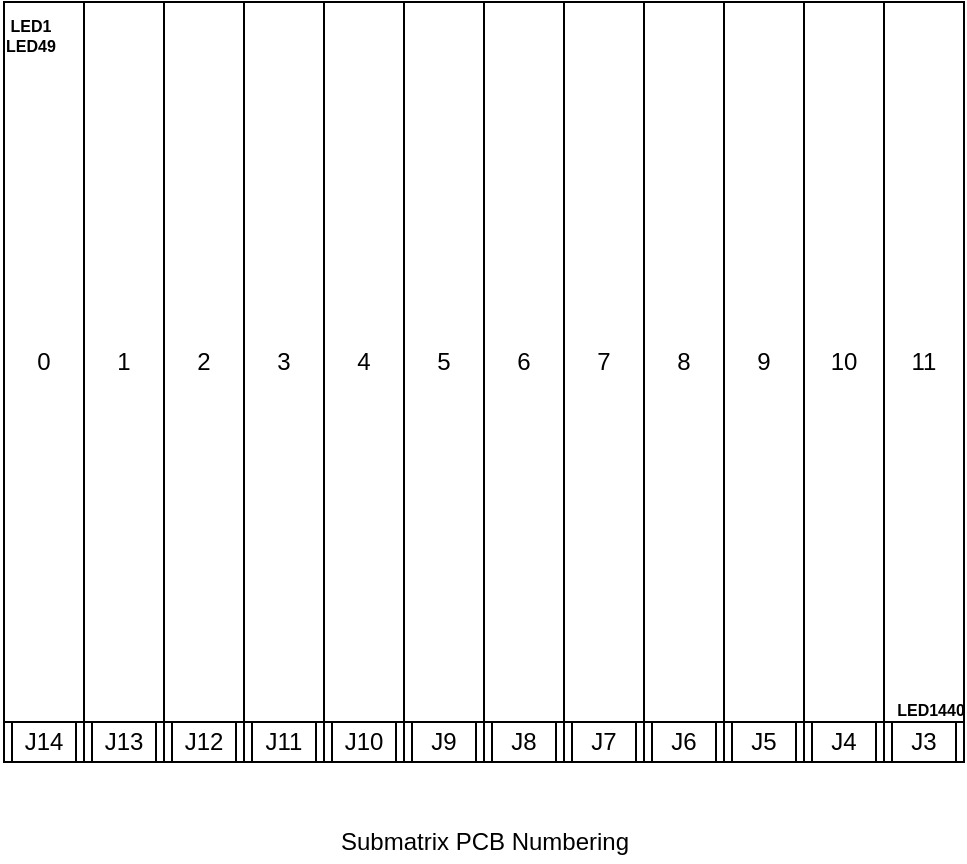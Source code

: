 <mxfile version="16.5.1" type="device" pages="3"><diagram id="vRNWRCCzem69gLxrjexw" name="Submatrix PCB numbering on Matrix"><mxGraphModel dx="759" dy="597" grid="1" gridSize="10" guides="1" tooltips="1" connect="1" arrows="1" fold="1" page="1" pageScale="1" pageWidth="850" pageHeight="1100" math="0" shadow="0"><root><mxCell id="0"/><mxCell id="1" parent="0"/><mxCell id="jeUgg8cYvr-olW6OJVfU-1" value="1" style="rounded=0;whiteSpace=wrap;html=1;" parent="1" vertex="1"><mxGeometry x="160" y="80" width="40" height="360" as="geometry"/></mxCell><mxCell id="jeUgg8cYvr-olW6OJVfU-2" value="2" style="rounded=0;whiteSpace=wrap;html=1;" parent="1" vertex="1"><mxGeometry x="200" y="80" width="40" height="360" as="geometry"/></mxCell><mxCell id="jeUgg8cYvr-olW6OJVfU-3" value="3" style="rounded=0;whiteSpace=wrap;html=1;" parent="1" vertex="1"><mxGeometry x="240" y="80" width="40" height="360" as="geometry"/></mxCell><mxCell id="jeUgg8cYvr-olW6OJVfU-4" value="4" style="rounded=0;whiteSpace=wrap;html=1;" parent="1" vertex="1"><mxGeometry x="280" y="80" width="40" height="360" as="geometry"/></mxCell><mxCell id="jeUgg8cYvr-olW6OJVfU-5" value="5" style="rounded=0;whiteSpace=wrap;html=1;" parent="1" vertex="1"><mxGeometry x="320" y="80" width="40" height="360" as="geometry"/></mxCell><mxCell id="jeUgg8cYvr-olW6OJVfU-6" value="6" style="rounded=0;whiteSpace=wrap;html=1;" parent="1" vertex="1"><mxGeometry x="360" y="80" width="40" height="360" as="geometry"/></mxCell><mxCell id="jeUgg8cYvr-olW6OJVfU-7" value="7" style="rounded=0;whiteSpace=wrap;html=1;" parent="1" vertex="1"><mxGeometry x="400" y="80" width="40" height="360" as="geometry"/></mxCell><mxCell id="jeUgg8cYvr-olW6OJVfU-8" value="8" style="rounded=0;whiteSpace=wrap;html=1;" parent="1" vertex="1"><mxGeometry x="440" y="80" width="40" height="360" as="geometry"/></mxCell><mxCell id="jeUgg8cYvr-olW6OJVfU-9" value="9" style="rounded=0;whiteSpace=wrap;html=1;" parent="1" vertex="1"><mxGeometry x="480" y="80" width="40" height="360" as="geometry"/></mxCell><mxCell id="jeUgg8cYvr-olW6OJVfU-10" value="10" style="rounded=0;whiteSpace=wrap;html=1;" parent="1" vertex="1"><mxGeometry x="520" y="80" width="40" height="360" as="geometry"/></mxCell><mxCell id="jeUgg8cYvr-olW6OJVfU-11" value="11" style="rounded=0;whiteSpace=wrap;html=1;" parent="1" vertex="1"><mxGeometry x="560" y="80" width="40" height="360" as="geometry"/></mxCell><mxCell id="jeUgg8cYvr-olW6OJVfU-12" value="0" style="rounded=0;whiteSpace=wrap;html=1;" parent="1" vertex="1"><mxGeometry x="120" y="80" width="40" height="360" as="geometry"/></mxCell><mxCell id="jeUgg8cYvr-olW6OJVfU-14" value="Submatrix PCB Numbering" style="text;html=1;align=center;verticalAlign=middle;resizable=0;points=[];autosize=1;strokeColor=none;fillColor=none;" parent="1" vertex="1"><mxGeometry x="280" y="490" width="160" height="20" as="geometry"/></mxCell><mxCell id="LJ5Ww_PuAnbeV4GBslWP-2" value="J13" style="shape=process;whiteSpace=wrap;html=1;backgroundOutline=1;" parent="1" vertex="1"><mxGeometry x="160" y="440" width="40" height="20" as="geometry"/></mxCell><mxCell id="LJ5Ww_PuAnbeV4GBslWP-3" value="J12" style="shape=process;whiteSpace=wrap;html=1;backgroundOutline=1;" parent="1" vertex="1"><mxGeometry x="200" y="440" width="40" height="20" as="geometry"/></mxCell><mxCell id="LJ5Ww_PuAnbeV4GBslWP-4" value="J11" style="shape=process;whiteSpace=wrap;html=1;backgroundOutline=1;" parent="1" vertex="1"><mxGeometry x="240" y="440" width="40" height="20" as="geometry"/></mxCell><mxCell id="LJ5Ww_PuAnbeV4GBslWP-5" value="J10" style="shape=process;whiteSpace=wrap;html=1;backgroundOutline=1;" parent="1" vertex="1"><mxGeometry x="280" y="440" width="40" height="20" as="geometry"/></mxCell><mxCell id="qzu6rvGC_di3e8jqAEwZ-1" value="J9" style="shape=process;whiteSpace=wrap;html=1;backgroundOutline=1;" vertex="1" parent="1"><mxGeometry x="320" y="440" width="40" height="20" as="geometry"/></mxCell><mxCell id="qzu6rvGC_di3e8jqAEwZ-2" value="J8" style="shape=process;whiteSpace=wrap;html=1;backgroundOutline=1;" vertex="1" parent="1"><mxGeometry x="360" y="440" width="40" height="20" as="geometry"/></mxCell><mxCell id="qzu6rvGC_di3e8jqAEwZ-3" value="J7" style="shape=process;whiteSpace=wrap;html=1;backgroundOutline=1;" vertex="1" parent="1"><mxGeometry x="400" y="440" width="40" height="20" as="geometry"/></mxCell><mxCell id="qzu6rvGC_di3e8jqAEwZ-4" value="J6" style="shape=process;whiteSpace=wrap;html=1;backgroundOutline=1;" vertex="1" parent="1"><mxGeometry x="440" y="440" width="40" height="20" as="geometry"/></mxCell><mxCell id="qzu6rvGC_di3e8jqAEwZ-5" value="J5" style="shape=process;whiteSpace=wrap;html=1;backgroundOutline=1;" vertex="1" parent="1"><mxGeometry x="480" y="440" width="40" height="20" as="geometry"/></mxCell><mxCell id="qzu6rvGC_di3e8jqAEwZ-6" value="J4" style="shape=process;whiteSpace=wrap;html=1;backgroundOutline=1;" vertex="1" parent="1"><mxGeometry x="520" y="440" width="40" height="20" as="geometry"/></mxCell><mxCell id="qzu6rvGC_di3e8jqAEwZ-7" value="J3" style="shape=process;whiteSpace=wrap;html=1;backgroundOutline=1;" vertex="1" parent="1"><mxGeometry x="560" y="440" width="40" height="20" as="geometry"/></mxCell><mxCell id="qzu6rvGC_di3e8jqAEwZ-8" value="J14" style="shape=process;whiteSpace=wrap;html=1;backgroundOutline=1;" vertex="1" parent="1"><mxGeometry x="120" y="440" width="40" height="20" as="geometry"/></mxCell><mxCell id="EGOUZiGHrB6xR7-S8ePQ-1" value="&lt;font style=&quot;font-size: 8px;&quot;&gt;LED1&lt;/font&gt;" style="text;strokeColor=none;fillColor=none;html=1;fontSize=8;fontStyle=1;verticalAlign=middle;align=center;" vertex="1" parent="1"><mxGeometry x="118" y="82" width="30" height="20" as="geometry"/></mxCell><mxCell id="EGOUZiGHrB6xR7-S8ePQ-2" value="&lt;font style=&quot;font-size: 8px;&quot;&gt;LED1440&lt;/font&gt;" style="text;strokeColor=none;fillColor=none;html=1;fontSize=8;fontStyle=1;verticalAlign=middle;align=center;" vertex="1" parent="1"><mxGeometry x="568" y="424" width="30" height="20" as="geometry"/></mxCell><mxCell id="EGOUZiGHrB6xR7-S8ePQ-3" value="&lt;font style=&quot;font-size: 8px&quot;&gt;LED49&lt;/font&gt;" style="text;strokeColor=none;fillColor=none;html=1;fontSize=8;fontStyle=1;verticalAlign=middle;align=center;" vertex="1" parent="1"><mxGeometry x="118" y="92" width="30" height="20" as="geometry"/></mxCell></root></mxGraphModel></diagram><diagram id="C4Rr-DSbVKrUJ9FQIQWt" name="LEDs on Submatrix"><mxGraphModel dx="2202" dy="1730" grid="1" gridSize="10" guides="1" tooltips="1" connect="1" arrows="1" fold="1" page="1" pageScale="1" pageWidth="850" pageHeight="1100" math="0" shadow="0"><root><mxCell id="ahN9rMLmBI-Hc_KJqvef-0"/><mxCell id="ahN9rMLmBI-Hc_KJqvef-1" parent="ahN9rMLmBI-Hc_KJqvef-0"/><mxCell id="o31-DwtLwZeJTeR2pT3H-1" value="LED1" style="shape=process;whiteSpace=wrap;html=1;backgroundOutline=1;" parent="ahN9rMLmBI-Hc_KJqvef-1" vertex="1"><mxGeometry x="200" y="40" width="80" height="80" as="geometry"/></mxCell><mxCell id="o31-DwtLwZeJTeR2pT3H-2" value="" style="shape=process;whiteSpace=wrap;html=1;backgroundOutline=1;" parent="ahN9rMLmBI-Hc_KJqvef-1" vertex="1"><mxGeometry x="360" y="40" width="80" height="80" as="geometry"/></mxCell><mxCell id="o31-DwtLwZeJTeR2pT3H-3" value="" style="shape=process;whiteSpace=wrap;html=1;backgroundOutline=1;" parent="ahN9rMLmBI-Hc_KJqvef-1" vertex="1"><mxGeometry x="520" y="40" width="80" height="80" as="geometry"/></mxCell><mxCell id="o31-DwtLwZeJTeR2pT3H-4" value="LED4" style="shape=process;whiteSpace=wrap;html=1;backgroundOutline=1;" parent="ahN9rMLmBI-Hc_KJqvef-1" vertex="1"><mxGeometry x="680" y="40" width="80" height="80" as="geometry"/></mxCell><mxCell id="SWGRWUzFR-VArfy62Fs9-0" value="LED5" style="shape=process;whiteSpace=wrap;html=1;backgroundOutline=1;" parent="ahN9rMLmBI-Hc_KJqvef-1" vertex="1"><mxGeometry x="200" y="200" width="80" height="80" as="geometry"/></mxCell><mxCell id="SWGRWUzFR-VArfy62Fs9-1" value="" style="shape=process;whiteSpace=wrap;html=1;backgroundOutline=1;" parent="ahN9rMLmBI-Hc_KJqvef-1" vertex="1"><mxGeometry x="360" y="200" width="80" height="80" as="geometry"/></mxCell><mxCell id="SWGRWUzFR-VArfy62Fs9-2" value="" style="shape=process;whiteSpace=wrap;html=1;backgroundOutline=1;" parent="ahN9rMLmBI-Hc_KJqvef-1" vertex="1"><mxGeometry x="520" y="200" width="80" height="80" as="geometry"/></mxCell><mxCell id="SWGRWUzFR-VArfy62Fs9-3" value="" style="shape=process;whiteSpace=wrap;html=1;backgroundOutline=1;" parent="ahN9rMLmBI-Hc_KJqvef-1" vertex="1"><mxGeometry x="680" y="200" width="80" height="80" as="geometry"/></mxCell><mxCell id="SWGRWUzFR-VArfy62Fs9-4" value="LED9" style="shape=process;whiteSpace=wrap;html=1;backgroundOutline=1;" parent="ahN9rMLmBI-Hc_KJqvef-1" vertex="1"><mxGeometry x="200" y="360" width="80" height="80" as="geometry"/></mxCell><mxCell id="SWGRWUzFR-VArfy62Fs9-5" value="" style="shape=process;whiteSpace=wrap;html=1;backgroundOutline=1;" parent="ahN9rMLmBI-Hc_KJqvef-1" vertex="1"><mxGeometry x="360" y="360" width="80" height="80" as="geometry"/></mxCell><mxCell id="SWGRWUzFR-VArfy62Fs9-6" value="" style="shape=process;whiteSpace=wrap;html=1;backgroundOutline=1;" parent="ahN9rMLmBI-Hc_KJqvef-1" vertex="1"><mxGeometry x="520" y="360" width="80" height="80" as="geometry"/></mxCell><mxCell id="SWGRWUzFR-VArfy62Fs9-7" value="" style="shape=process;whiteSpace=wrap;html=1;backgroundOutline=1;" parent="ahN9rMLmBI-Hc_KJqvef-1" vertex="1"><mxGeometry x="680" y="360" width="80" height="80" as="geometry"/></mxCell><mxCell id="SWGRWUzFR-VArfy62Fs9-8" value="&lt;span&gt;LED13&lt;/span&gt;" style="shape=process;whiteSpace=wrap;html=1;backgroundOutline=1;" parent="ahN9rMLmBI-Hc_KJqvef-1" vertex="1"><mxGeometry x="200" y="520" width="80" height="80" as="geometry"/></mxCell><mxCell id="SWGRWUzFR-VArfy62Fs9-9" value="" style="shape=process;whiteSpace=wrap;html=1;backgroundOutline=1;" parent="ahN9rMLmBI-Hc_KJqvef-1" vertex="1"><mxGeometry x="360" y="520" width="80" height="80" as="geometry"/></mxCell><mxCell id="SWGRWUzFR-VArfy62Fs9-10" value="" style="shape=process;whiteSpace=wrap;html=1;backgroundOutline=1;" parent="ahN9rMLmBI-Hc_KJqvef-1" vertex="1"><mxGeometry x="520" y="520" width="80" height="80" as="geometry"/></mxCell><mxCell id="SWGRWUzFR-VArfy62Fs9-11" value="" style="shape=process;whiteSpace=wrap;html=1;backgroundOutline=1;" parent="ahN9rMLmBI-Hc_KJqvef-1" vertex="1"><mxGeometry x="680" y="520" width="80" height="80" as="geometry"/></mxCell><mxCell id="SWGRWUzFR-VArfy62Fs9-12" value="&lt;span&gt;LED17&lt;/span&gt;" style="shape=process;whiteSpace=wrap;html=1;backgroundOutline=1;" parent="ahN9rMLmBI-Hc_KJqvef-1" vertex="1"><mxGeometry x="200" y="680" width="80" height="80" as="geometry"/></mxCell><mxCell id="SWGRWUzFR-VArfy62Fs9-13" value="" style="shape=process;whiteSpace=wrap;html=1;backgroundOutline=1;" parent="ahN9rMLmBI-Hc_KJqvef-1" vertex="1"><mxGeometry x="360" y="680" width="80" height="80" as="geometry"/></mxCell><mxCell id="SWGRWUzFR-VArfy62Fs9-14" value="" style="shape=process;whiteSpace=wrap;html=1;backgroundOutline=1;" parent="ahN9rMLmBI-Hc_KJqvef-1" vertex="1"><mxGeometry x="520" y="680" width="80" height="80" as="geometry"/></mxCell><mxCell id="SWGRWUzFR-VArfy62Fs9-15" value="" style="shape=process;whiteSpace=wrap;html=1;backgroundOutline=1;" parent="ahN9rMLmBI-Hc_KJqvef-1" vertex="1"><mxGeometry x="680" y="680" width="80" height="80" as="geometry"/></mxCell><mxCell id="SWGRWUzFR-VArfy62Fs9-16" value="&lt;span&gt;LED21&lt;/span&gt;" style="shape=process;whiteSpace=wrap;html=1;backgroundOutline=1;" parent="ahN9rMLmBI-Hc_KJqvef-1" vertex="1"><mxGeometry x="200" y="840" width="80" height="80" as="geometry"/></mxCell><mxCell id="SWGRWUzFR-VArfy62Fs9-17" value="" style="shape=process;whiteSpace=wrap;html=1;backgroundOutline=1;" parent="ahN9rMLmBI-Hc_KJqvef-1" vertex="1"><mxGeometry x="360" y="840" width="80" height="80" as="geometry"/></mxCell><mxCell id="SWGRWUzFR-VArfy62Fs9-18" value="" style="shape=process;whiteSpace=wrap;html=1;backgroundOutline=1;" parent="ahN9rMLmBI-Hc_KJqvef-1" vertex="1"><mxGeometry x="520" y="840" width="80" height="80" as="geometry"/></mxCell><mxCell id="SWGRWUzFR-VArfy62Fs9-19" value="" style="shape=process;whiteSpace=wrap;html=1;backgroundOutline=1;" parent="ahN9rMLmBI-Hc_KJqvef-1" vertex="1"><mxGeometry x="680" y="840" width="80" height="80" as="geometry"/></mxCell><mxCell id="SWGRWUzFR-VArfy62Fs9-20" value="&lt;span&gt;LED25&lt;/span&gt;" style="shape=process;whiteSpace=wrap;html=1;backgroundOutline=1;" parent="ahN9rMLmBI-Hc_KJqvef-1" vertex="1"><mxGeometry x="200" y="1000" width="80" height="80" as="geometry"/></mxCell><mxCell id="SWGRWUzFR-VArfy62Fs9-21" value="" style="shape=process;whiteSpace=wrap;html=1;backgroundOutline=1;" parent="ahN9rMLmBI-Hc_KJqvef-1" vertex="1"><mxGeometry x="360" y="1000" width="80" height="80" as="geometry"/></mxCell><mxCell id="SWGRWUzFR-VArfy62Fs9-22" value="" style="shape=process;whiteSpace=wrap;html=1;backgroundOutline=1;" parent="ahN9rMLmBI-Hc_KJqvef-1" vertex="1"><mxGeometry x="520" y="1000" width="80" height="80" as="geometry"/></mxCell><mxCell id="SWGRWUzFR-VArfy62Fs9-23" value="" style="shape=process;whiteSpace=wrap;html=1;backgroundOutline=1;" parent="ahN9rMLmBI-Hc_KJqvef-1" vertex="1"><mxGeometry x="680" y="1000" width="80" height="80" as="geometry"/></mxCell><mxCell id="SWGRWUzFR-VArfy62Fs9-24" value="&lt;span&gt;LED29&lt;/span&gt;" style="shape=process;whiteSpace=wrap;html=1;backgroundOutline=1;" parent="ahN9rMLmBI-Hc_KJqvef-1" vertex="1"><mxGeometry x="200" y="1160" width="80" height="80" as="geometry"/></mxCell><mxCell id="SWGRWUzFR-VArfy62Fs9-25" value="" style="shape=process;whiteSpace=wrap;html=1;backgroundOutline=1;" parent="ahN9rMLmBI-Hc_KJqvef-1" vertex="1"><mxGeometry x="360" y="1160" width="80" height="80" as="geometry"/></mxCell><mxCell id="SWGRWUzFR-VArfy62Fs9-26" value="" style="shape=process;whiteSpace=wrap;html=1;backgroundOutline=1;" parent="ahN9rMLmBI-Hc_KJqvef-1" vertex="1"><mxGeometry x="520" y="1160" width="80" height="80" as="geometry"/></mxCell><mxCell id="SWGRWUzFR-VArfy62Fs9-27" value="" style="shape=process;whiteSpace=wrap;html=1;backgroundOutline=1;" parent="ahN9rMLmBI-Hc_KJqvef-1" vertex="1"><mxGeometry x="680" y="1160" width="80" height="80" as="geometry"/></mxCell><mxCell id="SWGRWUzFR-VArfy62Fs9-28" value="&lt;span&gt;LED33&lt;/span&gt;" style="shape=process;whiteSpace=wrap;html=1;backgroundOutline=1;" parent="ahN9rMLmBI-Hc_KJqvef-1" vertex="1"><mxGeometry x="200" y="1320" width="80" height="80" as="geometry"/></mxCell><mxCell id="SWGRWUzFR-VArfy62Fs9-29" value="" style="shape=process;whiteSpace=wrap;html=1;backgroundOutline=1;" parent="ahN9rMLmBI-Hc_KJqvef-1" vertex="1"><mxGeometry x="360" y="1320" width="80" height="80" as="geometry"/></mxCell><mxCell id="SWGRWUzFR-VArfy62Fs9-30" value="" style="shape=process;whiteSpace=wrap;html=1;backgroundOutline=1;" parent="ahN9rMLmBI-Hc_KJqvef-1" vertex="1"><mxGeometry x="520" y="1320" width="80" height="80" as="geometry"/></mxCell><mxCell id="SWGRWUzFR-VArfy62Fs9-31" value="" style="shape=process;whiteSpace=wrap;html=1;backgroundOutline=1;" parent="ahN9rMLmBI-Hc_KJqvef-1" vertex="1"><mxGeometry x="680" y="1320" width="80" height="80" as="geometry"/></mxCell><mxCell id="SWGRWUzFR-VArfy62Fs9-32" value="&lt;span&gt;LED37&lt;/span&gt;" style="shape=process;whiteSpace=wrap;html=1;backgroundOutline=1;" parent="ahN9rMLmBI-Hc_KJqvef-1" vertex="1"><mxGeometry x="200" y="1480" width="80" height="80" as="geometry"/></mxCell><mxCell id="SWGRWUzFR-VArfy62Fs9-33" value="" style="shape=process;whiteSpace=wrap;html=1;backgroundOutline=1;" parent="ahN9rMLmBI-Hc_KJqvef-1" vertex="1"><mxGeometry x="360" y="1480" width="80" height="80" as="geometry"/></mxCell><mxCell id="SWGRWUzFR-VArfy62Fs9-34" value="" style="shape=process;whiteSpace=wrap;html=1;backgroundOutline=1;" parent="ahN9rMLmBI-Hc_KJqvef-1" vertex="1"><mxGeometry x="520" y="1480" width="80" height="80" as="geometry"/></mxCell><mxCell id="SWGRWUzFR-VArfy62Fs9-35" value="" style="shape=process;whiteSpace=wrap;html=1;backgroundOutline=1;" parent="ahN9rMLmBI-Hc_KJqvef-1" vertex="1"><mxGeometry x="680" y="1480" width="80" height="80" as="geometry"/></mxCell><mxCell id="SWGRWUzFR-VArfy62Fs9-36" value="&lt;span&gt;LED41&lt;/span&gt;" style="shape=process;whiteSpace=wrap;html=1;backgroundOutline=1;" parent="ahN9rMLmBI-Hc_KJqvef-1" vertex="1"><mxGeometry x="200" y="1640" width="80" height="80" as="geometry"/></mxCell><mxCell id="SWGRWUzFR-VArfy62Fs9-37" value="" style="shape=process;whiteSpace=wrap;html=1;backgroundOutline=1;" parent="ahN9rMLmBI-Hc_KJqvef-1" vertex="1"><mxGeometry x="360" y="1640" width="80" height="80" as="geometry"/></mxCell><mxCell id="SWGRWUzFR-VArfy62Fs9-38" value="" style="shape=process;whiteSpace=wrap;html=1;backgroundOutline=1;" parent="ahN9rMLmBI-Hc_KJqvef-1" vertex="1"><mxGeometry x="520" y="1640" width="80" height="80" as="geometry"/></mxCell><mxCell id="SWGRWUzFR-VArfy62Fs9-39" value="" style="shape=process;whiteSpace=wrap;html=1;backgroundOutline=1;" parent="ahN9rMLmBI-Hc_KJqvef-1" vertex="1"><mxGeometry x="680" y="1640" width="80" height="80" as="geometry"/></mxCell><mxCell id="SWGRWUzFR-VArfy62Fs9-40" value="&lt;span&gt;LED45&lt;/span&gt;" style="shape=process;whiteSpace=wrap;html=1;backgroundOutline=1;" parent="ahN9rMLmBI-Hc_KJqvef-1" vertex="1"><mxGeometry x="200" y="1800" width="80" height="80" as="geometry"/></mxCell><mxCell id="SWGRWUzFR-VArfy62Fs9-41" value="" style="shape=process;whiteSpace=wrap;html=1;backgroundOutline=1;" parent="ahN9rMLmBI-Hc_KJqvef-1" vertex="1"><mxGeometry x="360" y="1800" width="80" height="80" as="geometry"/></mxCell><mxCell id="SWGRWUzFR-VArfy62Fs9-42" value="" style="shape=process;whiteSpace=wrap;html=1;backgroundOutline=1;" parent="ahN9rMLmBI-Hc_KJqvef-1" vertex="1"><mxGeometry x="520" y="1800" width="80" height="80" as="geometry"/></mxCell><mxCell id="SWGRWUzFR-VArfy62Fs9-43" value="" style="shape=process;whiteSpace=wrap;html=1;backgroundOutline=1;" parent="ahN9rMLmBI-Hc_KJqvef-1" vertex="1"><mxGeometry x="680" y="1800" width="80" height="80" as="geometry"/></mxCell><mxCell id="SWGRWUzFR-VArfy62Fs9-44" value="&lt;span&gt;LED49&lt;/span&gt;" style="shape=process;whiteSpace=wrap;html=1;backgroundOutline=1;" parent="ahN9rMLmBI-Hc_KJqvef-1" vertex="1"><mxGeometry x="200" y="1960" width="80" height="80" as="geometry"/></mxCell><mxCell id="SWGRWUzFR-VArfy62Fs9-45" value="" style="shape=process;whiteSpace=wrap;html=1;backgroundOutline=1;" parent="ahN9rMLmBI-Hc_KJqvef-1" vertex="1"><mxGeometry x="360" y="1960" width="80" height="80" as="geometry"/></mxCell><mxCell id="SWGRWUzFR-VArfy62Fs9-46" value="" style="shape=process;whiteSpace=wrap;html=1;backgroundOutline=1;" parent="ahN9rMLmBI-Hc_KJqvef-1" vertex="1"><mxGeometry x="520" y="1960" width="80" height="80" as="geometry"/></mxCell><mxCell id="SWGRWUzFR-VArfy62Fs9-47" value="" style="shape=process;whiteSpace=wrap;html=1;backgroundOutline=1;" parent="ahN9rMLmBI-Hc_KJqvef-1" vertex="1"><mxGeometry x="680" y="1960" width="80" height="80" as="geometry"/></mxCell><mxCell id="SWGRWUzFR-VArfy62Fs9-48" value="&lt;span&gt;LED53&lt;/span&gt;" style="shape=process;whiteSpace=wrap;html=1;backgroundOutline=1;" parent="ahN9rMLmBI-Hc_KJqvef-1" vertex="1"><mxGeometry x="200" y="2120" width="80" height="80" as="geometry"/></mxCell><mxCell id="SWGRWUzFR-VArfy62Fs9-49" value="" style="shape=process;whiteSpace=wrap;html=1;backgroundOutline=1;" parent="ahN9rMLmBI-Hc_KJqvef-1" vertex="1"><mxGeometry x="360" y="2120" width="80" height="80" as="geometry"/></mxCell><mxCell id="SWGRWUzFR-VArfy62Fs9-50" value="" style="shape=process;whiteSpace=wrap;html=1;backgroundOutline=1;" parent="ahN9rMLmBI-Hc_KJqvef-1" vertex="1"><mxGeometry x="520" y="2120" width="80" height="80" as="geometry"/></mxCell><mxCell id="SWGRWUzFR-VArfy62Fs9-51" value="" style="shape=process;whiteSpace=wrap;html=1;backgroundOutline=1;" parent="ahN9rMLmBI-Hc_KJqvef-1" vertex="1"><mxGeometry x="680" y="2120" width="80" height="80" as="geometry"/></mxCell><mxCell id="SWGRWUzFR-VArfy62Fs9-52" value="&lt;span&gt;LED57&lt;/span&gt;" style="shape=process;whiteSpace=wrap;html=1;backgroundOutline=1;" parent="ahN9rMLmBI-Hc_KJqvef-1" vertex="1"><mxGeometry x="200" y="2280" width="80" height="80" as="geometry"/></mxCell><mxCell id="SWGRWUzFR-VArfy62Fs9-53" value="" style="shape=process;whiteSpace=wrap;html=1;backgroundOutline=1;" parent="ahN9rMLmBI-Hc_KJqvef-1" vertex="1"><mxGeometry x="360" y="2280" width="80" height="80" as="geometry"/></mxCell><mxCell id="SWGRWUzFR-VArfy62Fs9-54" value="" style="shape=process;whiteSpace=wrap;html=1;backgroundOutline=1;" parent="ahN9rMLmBI-Hc_KJqvef-1" vertex="1"><mxGeometry x="520" y="2280" width="80" height="80" as="geometry"/></mxCell><mxCell id="SWGRWUzFR-VArfy62Fs9-55" value="" style="shape=process;whiteSpace=wrap;html=1;backgroundOutline=1;" parent="ahN9rMLmBI-Hc_KJqvef-1" vertex="1"><mxGeometry x="680" y="2280" width="80" height="80" as="geometry"/></mxCell><mxCell id="SWGRWUzFR-VArfy62Fs9-56" value="&lt;span&gt;LED61&lt;/span&gt;" style="shape=process;whiteSpace=wrap;html=1;backgroundOutline=1;" parent="ahN9rMLmBI-Hc_KJqvef-1" vertex="1"><mxGeometry x="200" y="2440" width="80" height="80" as="geometry"/></mxCell><mxCell id="SWGRWUzFR-VArfy62Fs9-57" value="" style="shape=process;whiteSpace=wrap;html=1;backgroundOutline=1;" parent="ahN9rMLmBI-Hc_KJqvef-1" vertex="1"><mxGeometry x="360" y="2440" width="80" height="80" as="geometry"/></mxCell><mxCell id="SWGRWUzFR-VArfy62Fs9-58" value="" style="shape=process;whiteSpace=wrap;html=1;backgroundOutline=1;" parent="ahN9rMLmBI-Hc_KJqvef-1" vertex="1"><mxGeometry x="520" y="2440" width="80" height="80" as="geometry"/></mxCell><mxCell id="SWGRWUzFR-VArfy62Fs9-59" value="" style="shape=process;whiteSpace=wrap;html=1;backgroundOutline=1;" parent="ahN9rMLmBI-Hc_KJqvef-1" vertex="1"><mxGeometry x="680" y="2440" width="80" height="80" as="geometry"/></mxCell><mxCell id="SWGRWUzFR-VArfy62Fs9-60" value="&lt;span&gt;LED65&lt;/span&gt;" style="shape=process;whiteSpace=wrap;html=1;backgroundOutline=1;" parent="ahN9rMLmBI-Hc_KJqvef-1" vertex="1"><mxGeometry x="200" y="2600" width="80" height="80" as="geometry"/></mxCell><mxCell id="SWGRWUzFR-VArfy62Fs9-61" value="" style="shape=process;whiteSpace=wrap;html=1;backgroundOutline=1;" parent="ahN9rMLmBI-Hc_KJqvef-1" vertex="1"><mxGeometry x="360" y="2600" width="80" height="80" as="geometry"/></mxCell><mxCell id="SWGRWUzFR-VArfy62Fs9-62" value="" style="shape=process;whiteSpace=wrap;html=1;backgroundOutline=1;" parent="ahN9rMLmBI-Hc_KJqvef-1" vertex="1"><mxGeometry x="520" y="2600" width="80" height="80" as="geometry"/></mxCell><mxCell id="SWGRWUzFR-VArfy62Fs9-63" value="" style="shape=process;whiteSpace=wrap;html=1;backgroundOutline=1;" parent="ahN9rMLmBI-Hc_KJqvef-1" vertex="1"><mxGeometry x="680" y="2600" width="80" height="80" as="geometry"/></mxCell><mxCell id="SWGRWUzFR-VArfy62Fs9-64" value="&lt;span&gt;LED69&lt;/span&gt;" style="shape=process;whiteSpace=wrap;html=1;backgroundOutline=1;" parent="ahN9rMLmBI-Hc_KJqvef-1" vertex="1"><mxGeometry x="200" y="2760" width="80" height="80" as="geometry"/></mxCell><mxCell id="SWGRWUzFR-VArfy62Fs9-65" value="" style="shape=process;whiteSpace=wrap;html=1;backgroundOutline=1;" parent="ahN9rMLmBI-Hc_KJqvef-1" vertex="1"><mxGeometry x="360" y="2760" width="80" height="80" as="geometry"/></mxCell><mxCell id="SWGRWUzFR-VArfy62Fs9-66" value="" style="shape=process;whiteSpace=wrap;html=1;backgroundOutline=1;" parent="ahN9rMLmBI-Hc_KJqvef-1" vertex="1"><mxGeometry x="520" y="2760" width="80" height="80" as="geometry"/></mxCell><mxCell id="SWGRWUzFR-VArfy62Fs9-67" value="" style="shape=process;whiteSpace=wrap;html=1;backgroundOutline=1;" parent="ahN9rMLmBI-Hc_KJqvef-1" vertex="1"><mxGeometry x="680" y="2760" width="80" height="80" as="geometry"/></mxCell><mxCell id="SWGRWUzFR-VArfy62Fs9-68" value="&lt;span&gt;LED73&lt;/span&gt;" style="shape=process;whiteSpace=wrap;html=1;backgroundOutline=1;" parent="ahN9rMLmBI-Hc_KJqvef-1" vertex="1"><mxGeometry x="200" y="2920" width="80" height="80" as="geometry"/></mxCell><mxCell id="SWGRWUzFR-VArfy62Fs9-69" value="" style="shape=process;whiteSpace=wrap;html=1;backgroundOutline=1;" parent="ahN9rMLmBI-Hc_KJqvef-1" vertex="1"><mxGeometry x="360" y="2920" width="80" height="80" as="geometry"/></mxCell><mxCell id="SWGRWUzFR-VArfy62Fs9-70" value="" style="shape=process;whiteSpace=wrap;html=1;backgroundOutline=1;" parent="ahN9rMLmBI-Hc_KJqvef-1" vertex="1"><mxGeometry x="520" y="2920" width="80" height="80" as="geometry"/></mxCell><mxCell id="SWGRWUzFR-VArfy62Fs9-71" value="" style="shape=process;whiteSpace=wrap;html=1;backgroundOutline=1;" parent="ahN9rMLmBI-Hc_KJqvef-1" vertex="1"><mxGeometry x="680" y="2920" width="80" height="80" as="geometry"/></mxCell><mxCell id="SWGRWUzFR-VArfy62Fs9-72" value="&lt;span&gt;LED77&lt;/span&gt;" style="shape=process;whiteSpace=wrap;html=1;backgroundOutline=1;" parent="ahN9rMLmBI-Hc_KJqvef-1" vertex="1"><mxGeometry x="200" y="3080" width="80" height="80" as="geometry"/></mxCell><mxCell id="SWGRWUzFR-VArfy62Fs9-73" value="" style="shape=process;whiteSpace=wrap;html=1;backgroundOutline=1;" parent="ahN9rMLmBI-Hc_KJqvef-1" vertex="1"><mxGeometry x="360" y="3080" width="80" height="80" as="geometry"/></mxCell><mxCell id="SWGRWUzFR-VArfy62Fs9-74" value="" style="shape=process;whiteSpace=wrap;html=1;backgroundOutline=1;" parent="ahN9rMLmBI-Hc_KJqvef-1" vertex="1"><mxGeometry x="520" y="3080" width="80" height="80" as="geometry"/></mxCell><mxCell id="SWGRWUzFR-VArfy62Fs9-75" value="" style="shape=process;whiteSpace=wrap;html=1;backgroundOutline=1;" parent="ahN9rMLmBI-Hc_KJqvef-1" vertex="1"><mxGeometry x="680" y="3080" width="80" height="80" as="geometry"/></mxCell><mxCell id="SWGRWUzFR-VArfy62Fs9-76" value="&lt;span&gt;LED81&lt;/span&gt;" style="shape=process;whiteSpace=wrap;html=1;backgroundOutline=1;" parent="ahN9rMLmBI-Hc_KJqvef-1" vertex="1"><mxGeometry x="200" y="3240" width="80" height="80" as="geometry"/></mxCell><mxCell id="SWGRWUzFR-VArfy62Fs9-77" value="" style="shape=process;whiteSpace=wrap;html=1;backgroundOutline=1;" parent="ahN9rMLmBI-Hc_KJqvef-1" vertex="1"><mxGeometry x="360" y="3240" width="80" height="80" as="geometry"/></mxCell><mxCell id="SWGRWUzFR-VArfy62Fs9-78" value="" style="shape=process;whiteSpace=wrap;html=1;backgroundOutline=1;" parent="ahN9rMLmBI-Hc_KJqvef-1" vertex="1"><mxGeometry x="520" y="3240" width="80" height="80" as="geometry"/></mxCell><mxCell id="SWGRWUzFR-VArfy62Fs9-79" value="" style="shape=process;whiteSpace=wrap;html=1;backgroundOutline=1;" parent="ahN9rMLmBI-Hc_KJqvef-1" vertex="1"><mxGeometry x="680" y="3240" width="80" height="80" as="geometry"/></mxCell><mxCell id="SWGRWUzFR-VArfy62Fs9-80" value="&lt;span&gt;LED85&lt;/span&gt;" style="shape=process;whiteSpace=wrap;html=1;backgroundOutline=1;" parent="ahN9rMLmBI-Hc_KJqvef-1" vertex="1"><mxGeometry x="200" y="3400" width="80" height="80" as="geometry"/></mxCell><mxCell id="SWGRWUzFR-VArfy62Fs9-81" value="" style="shape=process;whiteSpace=wrap;html=1;backgroundOutline=1;" parent="ahN9rMLmBI-Hc_KJqvef-1" vertex="1"><mxGeometry x="360" y="3400" width="80" height="80" as="geometry"/></mxCell><mxCell id="SWGRWUzFR-VArfy62Fs9-82" value="" style="shape=process;whiteSpace=wrap;html=1;backgroundOutline=1;" parent="ahN9rMLmBI-Hc_KJqvef-1" vertex="1"><mxGeometry x="520" y="3400" width="80" height="80" as="geometry"/></mxCell><mxCell id="SWGRWUzFR-VArfy62Fs9-83" value="" style="shape=process;whiteSpace=wrap;html=1;backgroundOutline=1;" parent="ahN9rMLmBI-Hc_KJqvef-1" vertex="1"><mxGeometry x="680" y="3400" width="80" height="80" as="geometry"/></mxCell><mxCell id="SWGRWUzFR-VArfy62Fs9-84" value="&lt;span&gt;LED89&lt;/span&gt;" style="shape=process;whiteSpace=wrap;html=1;backgroundOutline=1;" parent="ahN9rMLmBI-Hc_KJqvef-1" vertex="1"><mxGeometry x="200" y="3560" width="80" height="80" as="geometry"/></mxCell><mxCell id="SWGRWUzFR-VArfy62Fs9-85" value="" style="shape=process;whiteSpace=wrap;html=1;backgroundOutline=1;" parent="ahN9rMLmBI-Hc_KJqvef-1" vertex="1"><mxGeometry x="360" y="3560" width="80" height="80" as="geometry"/></mxCell><mxCell id="SWGRWUzFR-VArfy62Fs9-86" value="" style="shape=process;whiteSpace=wrap;html=1;backgroundOutline=1;" parent="ahN9rMLmBI-Hc_KJqvef-1" vertex="1"><mxGeometry x="520" y="3560" width="80" height="80" as="geometry"/></mxCell><mxCell id="SWGRWUzFR-VArfy62Fs9-87" value="" style="shape=process;whiteSpace=wrap;html=1;backgroundOutline=1;" parent="ahN9rMLmBI-Hc_KJqvef-1" vertex="1"><mxGeometry x="680" y="3560" width="80" height="80" as="geometry"/></mxCell><mxCell id="SWGRWUzFR-VArfy62Fs9-88" value="&lt;span&gt;LED93&lt;/span&gt;" style="shape=process;whiteSpace=wrap;html=1;backgroundOutline=1;" parent="ahN9rMLmBI-Hc_KJqvef-1" vertex="1"><mxGeometry x="200" y="3720" width="80" height="80" as="geometry"/></mxCell><mxCell id="SWGRWUzFR-VArfy62Fs9-89" value="" style="shape=process;whiteSpace=wrap;html=1;backgroundOutline=1;" parent="ahN9rMLmBI-Hc_KJqvef-1" vertex="1"><mxGeometry x="360" y="3720" width="80" height="80" as="geometry"/></mxCell><mxCell id="SWGRWUzFR-VArfy62Fs9-90" value="" style="shape=process;whiteSpace=wrap;html=1;backgroundOutline=1;" parent="ahN9rMLmBI-Hc_KJqvef-1" vertex="1"><mxGeometry x="520" y="3720" width="80" height="80" as="geometry"/></mxCell><mxCell id="SWGRWUzFR-VArfy62Fs9-91" value="" style="shape=process;whiteSpace=wrap;html=1;backgroundOutline=1;" parent="ahN9rMLmBI-Hc_KJqvef-1" vertex="1"><mxGeometry x="680" y="3720" width="80" height="80" as="geometry"/></mxCell><mxCell id="SWGRWUzFR-VArfy62Fs9-92" value="&lt;span&gt;LED97&lt;/span&gt;" style="shape=process;whiteSpace=wrap;html=1;backgroundOutline=1;" parent="ahN9rMLmBI-Hc_KJqvef-1" vertex="1"><mxGeometry x="200" y="3880" width="80" height="80" as="geometry"/></mxCell><mxCell id="SWGRWUzFR-VArfy62Fs9-93" value="" style="shape=process;whiteSpace=wrap;html=1;backgroundOutline=1;" parent="ahN9rMLmBI-Hc_KJqvef-1" vertex="1"><mxGeometry x="360" y="3880" width="80" height="80" as="geometry"/></mxCell><mxCell id="SWGRWUzFR-VArfy62Fs9-94" value="" style="shape=process;whiteSpace=wrap;html=1;backgroundOutline=1;" parent="ahN9rMLmBI-Hc_KJqvef-1" vertex="1"><mxGeometry x="520" y="3880" width="80" height="80" as="geometry"/></mxCell><mxCell id="SWGRWUzFR-VArfy62Fs9-95" value="" style="shape=process;whiteSpace=wrap;html=1;backgroundOutline=1;" parent="ahN9rMLmBI-Hc_KJqvef-1" vertex="1"><mxGeometry x="680" y="3880" width="80" height="80" as="geometry"/></mxCell><mxCell id="SWGRWUzFR-VArfy62Fs9-96" value="&lt;span&gt;LED101&lt;/span&gt;" style="shape=process;whiteSpace=wrap;html=1;backgroundOutline=1;" parent="ahN9rMLmBI-Hc_KJqvef-1" vertex="1"><mxGeometry x="200" y="4040" width="80" height="80" as="geometry"/></mxCell><mxCell id="SWGRWUzFR-VArfy62Fs9-97" value="" style="shape=process;whiteSpace=wrap;html=1;backgroundOutline=1;" parent="ahN9rMLmBI-Hc_KJqvef-1" vertex="1"><mxGeometry x="360" y="4040" width="80" height="80" as="geometry"/></mxCell><mxCell id="SWGRWUzFR-VArfy62Fs9-98" value="" style="shape=process;whiteSpace=wrap;html=1;backgroundOutline=1;" parent="ahN9rMLmBI-Hc_KJqvef-1" vertex="1"><mxGeometry x="520" y="4040" width="80" height="80" as="geometry"/></mxCell><mxCell id="SWGRWUzFR-VArfy62Fs9-99" value="" style="shape=process;whiteSpace=wrap;html=1;backgroundOutline=1;" parent="ahN9rMLmBI-Hc_KJqvef-1" vertex="1"><mxGeometry x="680" y="4040" width="80" height="80" as="geometry"/></mxCell><mxCell id="SWGRWUzFR-VArfy62Fs9-100" value="&lt;span&gt;LED105&lt;/span&gt;" style="shape=process;whiteSpace=wrap;html=1;backgroundOutline=1;" parent="ahN9rMLmBI-Hc_KJqvef-1" vertex="1"><mxGeometry x="200" y="4200" width="80" height="80" as="geometry"/></mxCell><mxCell id="SWGRWUzFR-VArfy62Fs9-101" value="" style="shape=process;whiteSpace=wrap;html=1;backgroundOutline=1;" parent="ahN9rMLmBI-Hc_KJqvef-1" vertex="1"><mxGeometry x="360" y="4200" width="80" height="80" as="geometry"/></mxCell><mxCell id="SWGRWUzFR-VArfy62Fs9-102" value="" style="shape=process;whiteSpace=wrap;html=1;backgroundOutline=1;" parent="ahN9rMLmBI-Hc_KJqvef-1" vertex="1"><mxGeometry x="520" y="4200" width="80" height="80" as="geometry"/></mxCell><mxCell id="SWGRWUzFR-VArfy62Fs9-103" value="" style="shape=process;whiteSpace=wrap;html=1;backgroundOutline=1;" parent="ahN9rMLmBI-Hc_KJqvef-1" vertex="1"><mxGeometry x="680" y="4200" width="80" height="80" as="geometry"/></mxCell><mxCell id="SWGRWUzFR-VArfy62Fs9-104" value="&lt;span&gt;LED109&lt;/span&gt;" style="shape=process;whiteSpace=wrap;html=1;backgroundOutline=1;" parent="ahN9rMLmBI-Hc_KJqvef-1" vertex="1"><mxGeometry x="200" y="4360" width="80" height="80" as="geometry"/></mxCell><mxCell id="SWGRWUzFR-VArfy62Fs9-105" value="" style="shape=process;whiteSpace=wrap;html=1;backgroundOutline=1;" parent="ahN9rMLmBI-Hc_KJqvef-1" vertex="1"><mxGeometry x="360" y="4360" width="80" height="80" as="geometry"/></mxCell><mxCell id="SWGRWUzFR-VArfy62Fs9-106" value="" style="shape=process;whiteSpace=wrap;html=1;backgroundOutline=1;" parent="ahN9rMLmBI-Hc_KJqvef-1" vertex="1"><mxGeometry x="520" y="4360" width="80" height="80" as="geometry"/></mxCell><mxCell id="SWGRWUzFR-VArfy62Fs9-107" value="" style="shape=process;whiteSpace=wrap;html=1;backgroundOutline=1;" parent="ahN9rMLmBI-Hc_KJqvef-1" vertex="1"><mxGeometry x="680" y="4360" width="80" height="80" as="geometry"/></mxCell><mxCell id="SWGRWUzFR-VArfy62Fs9-108" value="LED113" style="shape=process;whiteSpace=wrap;html=1;backgroundOutline=1;" parent="ahN9rMLmBI-Hc_KJqvef-1" vertex="1"><mxGeometry x="200" y="4520" width="80" height="80" as="geometry"/></mxCell><mxCell id="SWGRWUzFR-VArfy62Fs9-109" value="" style="shape=process;whiteSpace=wrap;html=1;backgroundOutline=1;" parent="ahN9rMLmBI-Hc_KJqvef-1" vertex="1"><mxGeometry x="360" y="4520" width="80" height="80" as="geometry"/></mxCell><mxCell id="SWGRWUzFR-VArfy62Fs9-110" value="" style="shape=process;whiteSpace=wrap;html=1;backgroundOutline=1;" parent="ahN9rMLmBI-Hc_KJqvef-1" vertex="1"><mxGeometry x="520" y="4520" width="80" height="80" as="geometry"/></mxCell><mxCell id="SWGRWUzFR-VArfy62Fs9-111" value="" style="shape=process;whiteSpace=wrap;html=1;backgroundOutline=1;" parent="ahN9rMLmBI-Hc_KJqvef-1" vertex="1"><mxGeometry x="680" y="4520" width="80" height="80" as="geometry"/></mxCell><mxCell id="SWGRWUzFR-VArfy62Fs9-112" value="&lt;span&gt;LED117&lt;/span&gt;" style="shape=process;whiteSpace=wrap;html=1;backgroundOutline=1;" parent="ahN9rMLmBI-Hc_KJqvef-1" vertex="1"><mxGeometry x="200" y="4680" width="80" height="80" as="geometry"/></mxCell><mxCell id="SWGRWUzFR-VArfy62Fs9-113" value="" style="shape=process;whiteSpace=wrap;html=1;backgroundOutline=1;" parent="ahN9rMLmBI-Hc_KJqvef-1" vertex="1"><mxGeometry x="360" y="4680" width="80" height="80" as="geometry"/></mxCell><mxCell id="SWGRWUzFR-VArfy62Fs9-114" value="" style="shape=process;whiteSpace=wrap;html=1;backgroundOutline=1;" parent="ahN9rMLmBI-Hc_KJqvef-1" vertex="1"><mxGeometry x="520" y="4680" width="80" height="80" as="geometry"/></mxCell><mxCell id="SWGRWUzFR-VArfy62Fs9-115" value="LED120" style="shape=process;whiteSpace=wrap;html=1;backgroundOutline=1;" parent="ahN9rMLmBI-Hc_KJqvef-1" vertex="1"><mxGeometry x="680" y="4680" width="80" height="80" as="geometry"/></mxCell><mxCell id="_da7taN6VD4LqF2z9lRZ-0" value="" style="shape=curlyBracket;whiteSpace=wrap;html=1;rounded=1;fillColor=#F8120A;strokeColor=#FF0000;" vertex="1" parent="ahN9rMLmBI-Hc_KJqvef-1"><mxGeometry x="80" y="40" width="80" height="560" as="geometry"/></mxCell><mxCell id="_da7taN6VD4LqF2z9lRZ-1" value="IC1" style="text;strokeColor=none;fillColor=none;html=1;fontSize=24;fontStyle=1;verticalAlign=middle;align=center;" vertex="1" parent="ahN9rMLmBI-Hc_KJqvef-1"><mxGeometry x="10" y="300" width="70" height="40" as="geometry"/></mxCell><mxCell id="_da7taN6VD4LqF2z9lRZ-2" value="" style="shape=curlyBracket;whiteSpace=wrap;html=1;rounded=1;fillColor=#F8120A;strokeColor=#FF0000;" vertex="1" parent="ahN9rMLmBI-Hc_KJqvef-1"><mxGeometry x="80" y="680" width="80" height="560" as="geometry"/></mxCell><mxCell id="_da7taN6VD4LqF2z9lRZ-3" value="IC2" style="text;strokeColor=none;fillColor=none;html=1;fontSize=24;fontStyle=1;verticalAlign=middle;align=center;" vertex="1" parent="ahN9rMLmBI-Hc_KJqvef-1"><mxGeometry x="10" y="940" width="70" height="40" as="geometry"/></mxCell><mxCell id="_da7taN6VD4LqF2z9lRZ-4" value="" style="shape=curlyBracket;whiteSpace=wrap;html=1;rounded=1;fillColor=#F8120A;strokeColor=#FF0000;" vertex="1" parent="ahN9rMLmBI-Hc_KJqvef-1"><mxGeometry x="80" y="1320" width="80" height="560" as="geometry"/></mxCell><mxCell id="_da7taN6VD4LqF2z9lRZ-5" value="IC3" style="text;strokeColor=none;fillColor=none;html=1;fontSize=24;fontStyle=1;verticalAlign=middle;align=center;" vertex="1" parent="ahN9rMLmBI-Hc_KJqvef-1"><mxGeometry x="10" y="1580" width="70" height="40" as="geometry"/></mxCell><mxCell id="_da7taN6VD4LqF2z9lRZ-12" value="" style="shape=curlyBracket;whiteSpace=wrap;html=1;rounded=1;fillColor=#F8120A;strokeColor=#FF0000;" vertex="1" parent="ahN9rMLmBI-Hc_KJqvef-1"><mxGeometry x="80" y="1960" width="80" height="560" as="geometry"/></mxCell><mxCell id="_da7taN6VD4LqF2z9lRZ-13" value="IC4" style="text;strokeColor=none;fillColor=none;html=1;fontSize=24;fontStyle=1;verticalAlign=middle;align=center;" vertex="1" parent="ahN9rMLmBI-Hc_KJqvef-1"><mxGeometry x="10" y="2220" width="70" height="40" as="geometry"/></mxCell><mxCell id="_da7taN6VD4LqF2z9lRZ-14" value="" style="shape=curlyBracket;whiteSpace=wrap;html=1;rounded=1;fillColor=#F8120A;strokeColor=#FF0000;" vertex="1" parent="ahN9rMLmBI-Hc_KJqvef-1"><mxGeometry x="80" y="2610" width="80" height="560" as="geometry"/></mxCell><mxCell id="_da7taN6VD4LqF2z9lRZ-15" value="IC5" style="text;strokeColor=none;fillColor=none;html=1;fontSize=24;fontStyle=1;verticalAlign=middle;align=center;" vertex="1" parent="ahN9rMLmBI-Hc_KJqvef-1"><mxGeometry x="10" y="2870" width="70" height="40" as="geometry"/></mxCell><mxCell id="_da7taN6VD4LqF2z9lRZ-16" value="" style="shape=curlyBracket;whiteSpace=wrap;html=1;rounded=1;fillColor=#F8120A;strokeColor=#FF0000;" vertex="1" parent="ahN9rMLmBI-Hc_KJqvef-1"><mxGeometry x="80" y="3240" width="80" height="560" as="geometry"/></mxCell><mxCell id="_da7taN6VD4LqF2z9lRZ-17" value="IC6" style="text;strokeColor=none;fillColor=none;html=1;fontSize=24;fontStyle=1;verticalAlign=middle;align=center;" vertex="1" parent="ahN9rMLmBI-Hc_KJqvef-1"><mxGeometry x="10" y="3500" width="70" height="40" as="geometry"/></mxCell><mxCell id="a_EvXN3eodUn2E3AH-Fq-0" value="" style="shape=curlyBracket;whiteSpace=wrap;html=1;rounded=1;fillColor=#F8120A;strokeColor=#FF0000;" vertex="1" parent="ahN9rMLmBI-Hc_KJqvef-1"><mxGeometry x="80" y="3880" width="80" height="560" as="geometry"/></mxCell><mxCell id="a_EvXN3eodUn2E3AH-Fq-1" value="IC7" style="text;strokeColor=none;fillColor=none;html=1;fontSize=24;fontStyle=1;verticalAlign=middle;align=center;" vertex="1" parent="ahN9rMLmBI-Hc_KJqvef-1"><mxGeometry x="10" y="4140" width="70" height="40" as="geometry"/></mxCell><mxCell id="a_EvXN3eodUn2E3AH-Fq-2" value="" style="shape=curlyBracket;whiteSpace=wrap;html=1;rounded=1;fillColor=#F8120A;strokeColor=#FF0000;" vertex="1" parent="ahN9rMLmBI-Hc_KJqvef-1"><mxGeometry x="80" y="4520" width="80" height="240" as="geometry"/></mxCell><mxCell id="a_EvXN3eodUn2E3AH-Fq-3" value="IC8" style="text;strokeColor=none;fillColor=none;html=1;fontSize=24;fontStyle=1;verticalAlign=middle;align=center;" vertex="1" parent="ahN9rMLmBI-Hc_KJqvef-1"><mxGeometry x="10" y="4620" width="70" height="40" as="geometry"/></mxCell></root></mxGraphModel></diagram><diagram id="PSSfYSGBdAUdYTvf2lZi" name="Page-3"><mxGraphModel dx="1101" dy="865" grid="1" gridSize="10" guides="1" tooltips="1" connect="1" arrows="1" fold="1" page="1" pageScale="1" pageWidth="850" pageHeight="1100" math="0" shadow="0"><root><mxCell id="ynQQ1JlWPQkRLXId78u8-0"/><mxCell id="ynQQ1JlWPQkRLXId78u8-1" parent="ynQQ1JlWPQkRLXId78u8-0"/></root></mxGraphModel></diagram></mxfile>